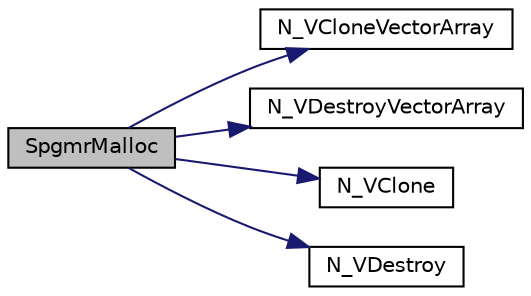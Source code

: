 digraph "SpgmrMalloc"
{
  edge [fontname="Helvetica",fontsize="10",labelfontname="Helvetica",labelfontsize="10"];
  node [fontname="Helvetica",fontsize="10",shape=record];
  rankdir="LR";
  Node4 [label="SpgmrMalloc",height=0.2,width=0.4,color="black", fillcolor="grey75", style="filled", fontcolor="black"];
  Node4 -> Node5 [color="midnightblue",fontsize="10",style="solid",fontname="Helvetica"];
  Node5 [label="N_VCloneVectorArray",height=0.2,width=0.4,color="black", fillcolor="white", style="filled",URL="$df/dc8/3rd_party_2sundials_2build_2include_2sundials_2sundials__nvector_8h.html#a731bd7725395c365902f16a9205cc0d9"];
  Node4 -> Node6 [color="midnightblue",fontsize="10",style="solid",fontname="Helvetica"];
  Node6 [label="N_VDestroyVectorArray",height=0.2,width=0.4,color="black", fillcolor="white", style="filled",URL="$df/dc8/3rd_party_2sundials_2build_2include_2sundials_2sundials__nvector_8h.html#a23b5a004994c1dc23bd93cc88508463c"];
  Node4 -> Node7 [color="midnightblue",fontsize="10",style="solid",fontname="Helvetica"];
  Node7 [label="N_VClone",height=0.2,width=0.4,color="black", fillcolor="white", style="filled",URL="$df/dc8/3rd_party_2sundials_2build_2include_2sundials_2sundials__nvector_8h.html#a7b59b159fc18c4da3383bda86453a063"];
  Node4 -> Node8 [color="midnightblue",fontsize="10",style="solid",fontname="Helvetica"];
  Node8 [label="N_VDestroy",height=0.2,width=0.4,color="black", fillcolor="white", style="filled",URL="$df/dc8/3rd_party_2sundials_2build_2include_2sundials_2sundials__nvector_8h.html#a82729390d65c0f522bef60ef3a9fe437"];
}
